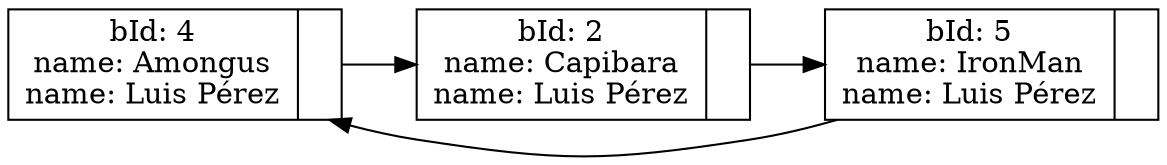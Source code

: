 digraph G {
            rankdir=LR;
            node[shape=record, height=.1]
        nodo0[label="{bId: 4\nname: Amongus\nname: Luis Pérez\n|<f1>}"];
nodo1[label="{bId: 2\nname: Capibara\nname: Luis Pérez\n|<f1>}"];
nodo2[label="{bId: 5\nname: IronMan\nname: Luis Pérez\n|<f1>}"];
nodo0 -> nodo1;
nodo1 -> nodo2;
nodo2 -> nodo0[constraint=false];
}